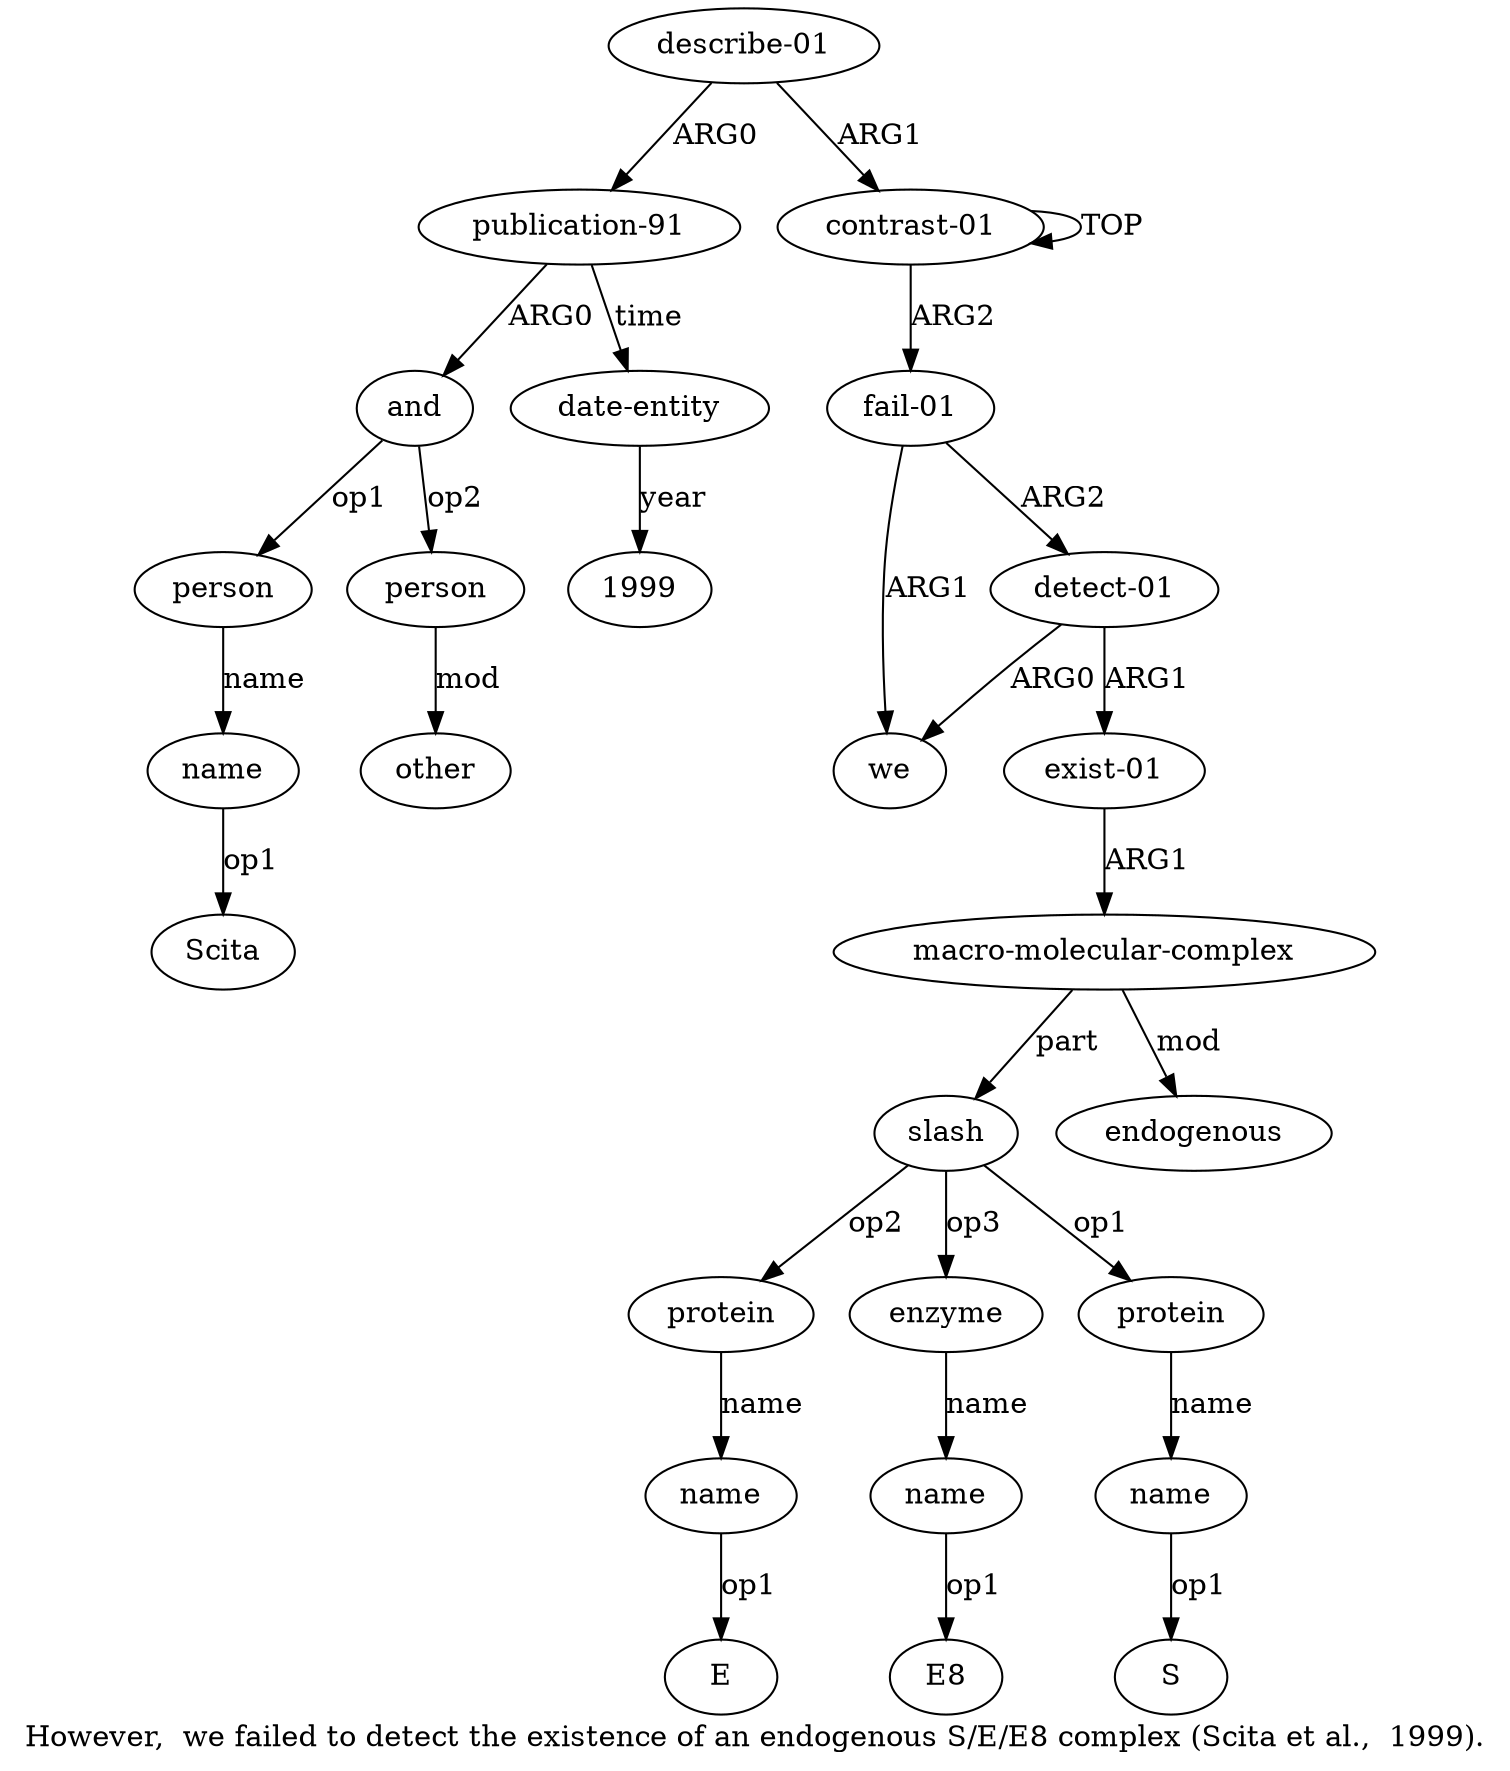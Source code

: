 digraph  {
	graph [label="However,  we failed to detect the existence of an endogenous S/E/E8 complex (Scita et al.,  1999)."];
	node [label="\N"];
	a20	 [color=black,
		gold_ind=20,
		gold_label=other,
		label=other,
		test_ind=20,
		test_label=other];
	a21	 [color=black,
		gold_ind=21,
		gold_label="date-entity",
		label="date-entity",
		test_ind=21,
		test_label="date-entity"];
	"a21 1999"	 [color=black,
		gold_ind=-1,
		gold_label=1999,
		label=1999,
		test_ind=-1,
		test_label=1999];
	a21 -> "a21 1999" [key=0,
	color=black,
	gold_label=year,
	label=year,
	test_label=year];
"a11 E" [color=black,
	gold_ind=-1,
	gold_label=E,
	label=E,
	test_ind=-1,
	test_label=E];
"a13 E8" [color=black,
	gold_ind=-1,
	gold_label=E8,
	label=E8,
	test_ind=-1,
	test_label=E8];
a15 [color=black,
	gold_ind=15,
	gold_label="publication-91",
	label="publication-91",
	test_ind=15,
	test_label="publication-91"];
a15 -> a21 [key=0,
color=black,
gold_label=time,
label=time,
test_label=time];
a16 [color=black,
gold_ind=16,
gold_label=and,
label=and,
test_ind=16,
test_label=and];
a15 -> a16 [key=0,
color=black,
gold_label=ARG0,
label=ARG0,
test_label=ARG0];
a14 [color=black,
gold_ind=14,
gold_label="describe-01",
label="describe-01",
test_ind=14,
test_label="describe-01"];
a14 -> a15 [key=0,
color=black,
gold_label=ARG0,
label=ARG0,
test_label=ARG0];
a0 [color=black,
gold_ind=0,
gold_label="contrast-01",
label="contrast-01",
test_ind=0,
test_label="contrast-01"];
a14 -> a0 [key=0,
color=black,
gold_label=ARG1,
label=ARG1,
test_label=ARG1];
a17 [color=black,
gold_ind=17,
gold_label=person,
label=person,
test_ind=17,
test_label=person];
a18 [color=black,
gold_ind=18,
gold_label=name,
label=name,
test_ind=18,
test_label=name];
a17 -> a18 [key=0,
color=black,
gold_label=name,
label=name,
test_label=name];
a16 -> a17 [key=0,
color=black,
gold_label=op1,
label=op1,
test_label=op1];
a19 [color=black,
gold_ind=19,
gold_label=person,
label=person,
test_ind=19,
test_label=person];
a16 -> a19 [key=0,
color=black,
gold_label=op2,
label=op2,
test_label=op2];
a11 [color=black,
gold_ind=11,
gold_label=name,
label=name,
test_ind=11,
test_label=name];
a11 -> "a11 E" [key=0,
color=black,
gold_label=op1,
label=op1,
test_label=op1];
a10 [color=black,
gold_ind=10,
gold_label=protein,
label=protein,
test_ind=10,
test_label=protein];
a10 -> a11 [key=0,
color=black,
gold_label=name,
label=name,
test_label=name];
a13 [color=black,
gold_ind=13,
gold_label=name,
label=name,
test_ind=13,
test_label=name];
a13 -> "a13 E8" [key=0,
color=black,
gold_label=op1,
label=op1,
test_label=op1];
a12 [color=black,
gold_ind=12,
gold_label=enzyme,
label=enzyme,
test_ind=12,
test_label=enzyme];
a12 -> a13 [key=0,
color=black,
gold_label=name,
label=name,
test_label=name];
a19 -> a20 [key=0,
color=black,
gold_label=mod,
label=mod,
test_label=mod];
"a18 Scita" [color=black,
gold_ind=-1,
gold_label=Scita,
label=Scita,
test_ind=-1,
test_label=Scita];
a18 -> "a18 Scita" [key=0,
color=black,
gold_label=op1,
label=op1,
test_label=op1];
a1 [color=black,
gold_ind=1,
gold_label="fail-01",
label="fail-01",
test_ind=1,
test_label="fail-01"];
a3 [color=black,
gold_ind=3,
gold_label="detect-01",
label="detect-01",
test_ind=3,
test_label="detect-01"];
a1 -> a3 [key=0,
color=black,
gold_label=ARG2,
label=ARG2,
test_label=ARG2];
a2 [color=black,
gold_ind=2,
gold_label=we,
label=we,
test_ind=2,
test_label=we];
a1 -> a2 [key=0,
color=black,
gold_label=ARG1,
label=ARG1,
test_label=ARG1];
a0 -> a1 [key=0,
color=black,
gold_label=ARG2,
label=ARG2,
test_label=ARG2];
a0 -> a0 [key=0,
color=black,
gold_label=TOP,
label=TOP,
test_label=TOP];
a3 -> a2 [key=0,
color=black,
gold_label=ARG0,
label=ARG0,
test_label=ARG0];
a4 [color=black,
gold_ind=4,
gold_label="exist-01",
label="exist-01",
test_ind=4,
test_label="exist-01"];
a3 -> a4 [key=0,
color=black,
gold_label=ARG1,
label=ARG1,
test_label=ARG1];
a5 [color=black,
gold_ind=5,
gold_label="macro-molecular-complex",
label="macro-molecular-complex",
test_ind=5,
test_label="macro-molecular-complex"];
a7 [color=black,
gold_ind=7,
gold_label=slash,
label=slash,
test_ind=7,
test_label=slash];
a5 -> a7 [key=0,
color=black,
gold_label=part,
label=part,
test_label=part];
a6 [color=black,
gold_ind=6,
gold_label=endogenous,
label=endogenous,
test_ind=6,
test_label=endogenous];
a5 -> a6 [key=0,
color=black,
gold_label=mod,
label=mod,
test_label=mod];
a4 -> a5 [key=0,
color=black,
gold_label=ARG1,
label=ARG1,
test_label=ARG1];
a7 -> a10 [key=0,
color=black,
gold_label=op2,
label=op2,
test_label=op2];
a7 -> a12 [key=0,
color=black,
gold_label=op3,
label=op3,
test_label=op3];
a8 [color=black,
gold_ind=8,
gold_label=protein,
label=protein,
test_ind=8,
test_label=protein];
a7 -> a8 [key=0,
color=black,
gold_label=op1,
label=op1,
test_label=op1];
a9 [color=black,
gold_ind=9,
gold_label=name,
label=name,
test_ind=9,
test_label=name];
"a9 S" [color=black,
gold_ind=-1,
gold_label=S,
label=S,
test_ind=-1,
test_label=S];
a9 -> "a9 S" [key=0,
color=black,
gold_label=op1,
label=op1,
test_label=op1];
a8 -> a9 [key=0,
color=black,
gold_label=name,
label=name,
test_label=name];
}
